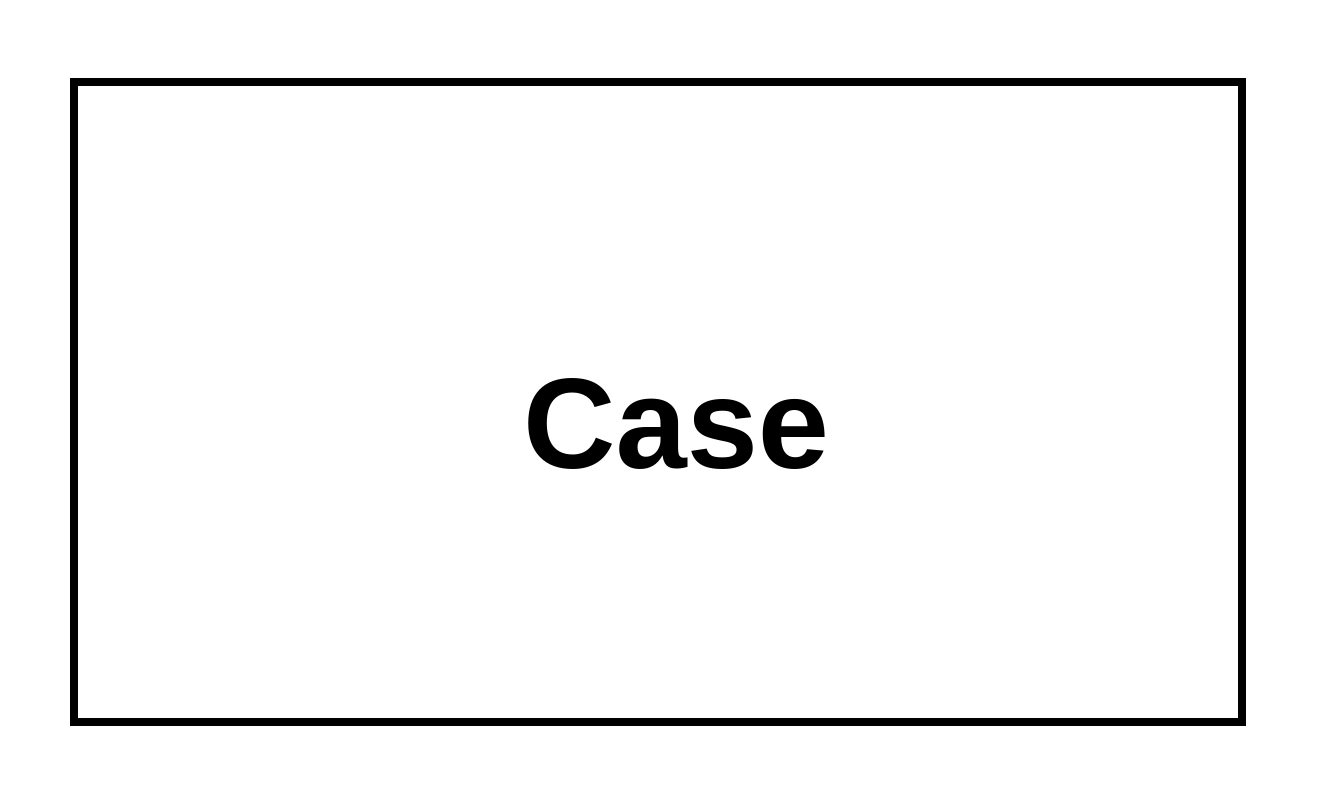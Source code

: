 <mxfile version="11.0.7" type="github"><diagram id="du7GloXdbQlF31ltcwl3" name="Case-is-a-Case-Class"><mxGraphModel dx="1173" dy="780" grid="1" gridSize="10" guides="1" tooltips="1" connect="1" arrows="1" fold="1" page="1" pageScale="1" pageWidth="827" pageHeight="583" math="0" shadow="0"><root><mxCell id="0"/><mxCell id="1" parent="0"/><mxCell id="OcjxsuXmW6IyGSLz4VA2-5" value="" style="rounded=0;whiteSpace=wrap;html=1;fontSize=18;dashed=1;dashPattern=1 4;opacity=0;" parent="1" vertex="1"><mxGeometry x="100" y="60" width="660" height="400" as="geometry"/></mxCell><mxCell id="Dr3mMb2wirb8cQbIcpim-24" value="" style="endArrow=none;html=1;endSize=12;startArrow=diamondThin;startSize=14;startFill=1;edgeStyle=orthogonalEdgeStyle;align=left;verticalAlign=bottom;entryX=0.5;entryY=1;entryDx=0;entryDy=0;endFill=0;exitX=0.5;exitY=0;exitDx=0;exitDy=0;" parent="1" source="OcjxsuXmW6IyGSLz4VA2-1" target="Dr3mMb2wirb8cQbIcpim-30" edge="1"><mxGeometry x="-1" y="3" relative="1" as="geometry"><mxPoint x="460" y="220" as="sourcePoint"/><mxPoint x="430" y="190" as="targetPoint"/></mxGeometry></mxCell><mxCell id="Dr3mMb2wirb8cQbIcpim-25" value="" style="endArrow=none;html=1;endSize=12;startArrow=diamondThin;startSize=14;startFill=1;edgeStyle=orthogonalEdgeStyle;align=left;verticalAlign=bottom;exitX=0.25;exitY=0;exitDx=0;exitDy=0;entryX=0.5;entryY=1;entryDx=0;entryDy=0;endFill=0;" parent="1" source="OcjxsuXmW6IyGSLz4VA2-1" target="Dr3mMb2wirb8cQbIcpim-29" edge="1"><mxGeometry x="-1" y="3" relative="1" as="geometry"><mxPoint x="390" y="229" as="sourcePoint"/><mxPoint x="230" y="164" as="targetPoint"/></mxGeometry></mxCell><mxCell id="Dr3mMb2wirb8cQbIcpim-26" value="" style="endArrow=none;html=1;endSize=12;startArrow=diamondThin;startSize=14;startFill=1;edgeStyle=orthogonalEdgeStyle;align=left;verticalAlign=bottom;exitX=0.5;exitY=1;exitDx=0;exitDy=0;entryX=0.5;entryY=0;entryDx=0;entryDy=0;endFill=0;" parent="1" source="OcjxsuXmW6IyGSLz4VA2-1" target="OcjxsuXmW6IyGSLz4VA2-2" edge="1"><mxGeometry x="-1" y="3" relative="1" as="geometry"><mxPoint x="430" y="289" as="sourcePoint"/><mxPoint x="430" y="330" as="targetPoint"/></mxGeometry></mxCell><mxCell id="Dr3mMb2wirb8cQbIcpim-27" value="" style="endArrow=none;html=1;endSize=12;startArrow=diamondThin;startSize=14;startFill=0;edgeStyle=orthogonalEdgeStyle;align=left;verticalAlign=bottom;exitX=0.25;exitY=1;exitDx=0;exitDy=0;entryX=0.5;entryY=0;entryDx=0;entryDy=0;endFill=0;" parent="1" source="OcjxsuXmW6IyGSLz4VA2-1" target="Dr3mMb2wirb8cQbIcpim-31" edge="1"><mxGeometry x="-1" y="3" relative="1" as="geometry"><mxPoint x="390" y="289" as="sourcePoint"/><mxPoint x="230" y="330" as="targetPoint"/></mxGeometry></mxCell><mxCell id="Dr3mMb2wirb8cQbIcpim-28" value="" style="endArrow=none;html=1;endSize=12;startArrow=diamondThin;startSize=14;startFill=1;edgeStyle=orthogonalEdgeStyle;align=left;verticalAlign=bottom;exitX=0.75;exitY=1;exitDx=0;exitDy=0;entryX=0.5;entryY=0;entryDx=0;entryDy=0;endFill=0;" parent="1" source="OcjxsuXmW6IyGSLz4VA2-1" target="OcjxsuXmW6IyGSLz4VA2-3" edge="1"><mxGeometry x="-1" y="3" relative="1" as="geometry"><mxPoint x="470" y="289" as="sourcePoint"/><mxPoint x="630" y="330" as="targetPoint"/></mxGeometry></mxCell><mxCell id="Dr3mMb2wirb8cQbIcpim-29" value="Suspect" style="html=1;fontSize=18;" parent="1" vertex="1"><mxGeometry x="140" y="100" width="160" height="60" as="geometry"/></mxCell><mxCell id="Dr3mMb2wirb8cQbIcpim-30" value="Defendant" style="html=1;fontSize=18;" parent="1" vertex="1"><mxGeometry x="350" y="100" width="160" height="60" as="geometry"/></mxCell><mxCell id="Dr3mMb2wirb8cQbIcpim-31" value="Witness" style="html=1;fontSize=18;" parent="1" vertex="1"><mxGeometry x="140" y="360" width="160" height="60" as="geometry"/></mxCell><mxCell id="OcjxsuXmW6IyGSLz4VA2-1" value="Case" style="html=1;fontSize=18;" parent="1" vertex="1"><mxGeometry x="350" y="230" width="160" height="60" as="geometry"/></mxCell><mxCell id="OcjxsuXmW6IyGSLz4VA2-2" value="Victim" style="html=1;fontSize=18;" parent="1" vertex="1"><mxGeometry x="350" y="360" width="160" height="60" as="geometry"/></mxCell><mxCell id="OcjxsuXmW6IyGSLz4VA2-3" value="Police" style="html=1;fontSize=18;" parent="1" vertex="1"><mxGeometry x="560" y="360" width="160" height="60" as="geometry"/></mxCell><mxCell id="OcjxsuXmW6IyGSLz4VA2-4" value="CaseMaterials" style="html=1;fontSize=18;" parent="1" vertex="1"><mxGeometry x="560" y="170" width="160" height="60" as="geometry"/></mxCell><mxCell id="xTU8_PZNkf9S-4KZC5ar-1" value="" style="html=1;fontSize=18;strokeWidth=4;" parent="1" vertex="1"><mxGeometry x="136" y="100" width="584" height="320" as="geometry"/></mxCell><mxCell id="RX0HWZZolE3UIPpYzWI--1" value="&lt;b&gt;&lt;font style=&quot;font-size: 64px&quot;&gt;Case&lt;/font&gt;&lt;/b&gt;" style="text;html=1;strokeColor=none;fillColor=none;align=center;verticalAlign=middle;whiteSpace=wrap;rounded=0;" parent="1" vertex="1"><mxGeometry x="352" y="226" width="170" height="90" as="geometry"/></mxCell></root></mxGraphModel></diagram><diagram name="Case-is-a-Case-Msvc" id="4OgN9AlnurBjGHMQfUUN"><mxGraphModel dx="1173" dy="780" grid="1" gridSize="10" guides="1" tooltips="1" connect="1" arrows="1" fold="1" page="1" pageScale="1" pageWidth="827" pageHeight="583" math="0" shadow="0"><root><mxCell id="mO53AYUS2_ehRB6nkHob-0"/><mxCell id="mO53AYUS2_ehRB6nkHob-1" parent="mO53AYUS2_ehRB6nkHob-0"/><mxCell id="mO53AYUS2_ehRB6nkHob-2" value="" style="rounded=0;whiteSpace=wrap;html=1;fontSize=18;dashed=1;dashPattern=1 4;opacity=0;" parent="mO53AYUS2_ehRB6nkHob-1" vertex="1"><mxGeometry x="100" y="60" width="660" height="400" as="geometry"/></mxCell><mxCell id="mO53AYUS2_ehRB6nkHob-3" value="" style="endArrow=none;html=1;endSize=12;startArrow=diamondThin;startSize=14;startFill=1;edgeStyle=orthogonalEdgeStyle;align=left;verticalAlign=bottom;entryX=0.5;entryY=1;entryDx=0;entryDy=0;endFill=0;exitX=0.5;exitY=0;exitDx=0;exitDy=0;" parent="mO53AYUS2_ehRB6nkHob-1" source="mO53AYUS2_ehRB6nkHob-11" target="mO53AYUS2_ehRB6nkHob-9" edge="1"><mxGeometry x="-1" y="3" relative="1" as="geometry"><mxPoint x="460" y="220" as="sourcePoint"/><mxPoint x="430" y="190" as="targetPoint"/></mxGeometry></mxCell><mxCell id="mO53AYUS2_ehRB6nkHob-4" value="" style="endArrow=none;html=1;endSize=12;startArrow=diamondThin;startSize=14;startFill=1;edgeStyle=orthogonalEdgeStyle;align=left;verticalAlign=bottom;exitX=0.25;exitY=0;exitDx=0;exitDy=0;entryX=0.5;entryY=1;entryDx=0;entryDy=0;endFill=0;" parent="mO53AYUS2_ehRB6nkHob-1" source="mO53AYUS2_ehRB6nkHob-11" target="mO53AYUS2_ehRB6nkHob-8" edge="1"><mxGeometry x="-1" y="3" relative="1" as="geometry"><mxPoint x="390" y="229" as="sourcePoint"/><mxPoint x="230" y="164" as="targetPoint"/></mxGeometry></mxCell><mxCell id="mO53AYUS2_ehRB6nkHob-5" value="" style="endArrow=none;html=1;endSize=12;startArrow=diamondThin;startSize=14;startFill=1;edgeStyle=orthogonalEdgeStyle;align=left;verticalAlign=bottom;exitX=0.5;exitY=1;exitDx=0;exitDy=0;entryX=0.5;entryY=0;entryDx=0;entryDy=0;endFill=0;" parent="mO53AYUS2_ehRB6nkHob-1" source="mO53AYUS2_ehRB6nkHob-11" target="mO53AYUS2_ehRB6nkHob-12" edge="1"><mxGeometry x="-1" y="3" relative="1" as="geometry"><mxPoint x="430" y="289" as="sourcePoint"/><mxPoint x="430" y="330" as="targetPoint"/></mxGeometry></mxCell><mxCell id="mO53AYUS2_ehRB6nkHob-6" value="" style="endArrow=none;html=1;endSize=12;startArrow=diamondThin;startSize=14;startFill=0;edgeStyle=orthogonalEdgeStyle;align=left;verticalAlign=bottom;exitX=0.25;exitY=1;exitDx=0;exitDy=0;entryX=0.5;entryY=0;entryDx=0;entryDy=0;endFill=0;" parent="mO53AYUS2_ehRB6nkHob-1" source="mO53AYUS2_ehRB6nkHob-11" target="mO53AYUS2_ehRB6nkHob-10" edge="1"><mxGeometry x="-1" y="3" relative="1" as="geometry"><mxPoint x="390" y="289" as="sourcePoint"/><mxPoint x="230" y="330" as="targetPoint"/></mxGeometry></mxCell><mxCell id="mO53AYUS2_ehRB6nkHob-7" value="" style="endArrow=none;html=1;endSize=12;startArrow=diamondThin;startSize=14;startFill=1;edgeStyle=orthogonalEdgeStyle;align=left;verticalAlign=bottom;exitX=0.75;exitY=1;exitDx=0;exitDy=0;entryX=0.5;entryY=0;entryDx=0;entryDy=0;endFill=0;" parent="mO53AYUS2_ehRB6nkHob-1" source="mO53AYUS2_ehRB6nkHob-11" target="mO53AYUS2_ehRB6nkHob-13" edge="1"><mxGeometry x="-1" y="3" relative="1" as="geometry"><mxPoint x="470" y="289" as="sourcePoint"/><mxPoint x="630" y="330" as="targetPoint"/></mxGeometry></mxCell><mxCell id="mO53AYUS2_ehRB6nkHob-8" value="Suspect" style="html=1;fontSize=18;" parent="mO53AYUS2_ehRB6nkHob-1" vertex="1"><mxGeometry x="140" y="100" width="160" height="60" as="geometry"/></mxCell><mxCell id="mO53AYUS2_ehRB6nkHob-9" value="Defendant" style="html=1;fontSize=18;" parent="mO53AYUS2_ehRB6nkHob-1" vertex="1"><mxGeometry x="350" y="100" width="160" height="60" as="geometry"/></mxCell><mxCell id="mO53AYUS2_ehRB6nkHob-10" value="Witness" style="html=1;fontSize=18;" parent="mO53AYUS2_ehRB6nkHob-1" vertex="1"><mxGeometry x="140" y="360" width="160" height="60" as="geometry"/></mxCell><mxCell id="mO53AYUS2_ehRB6nkHob-11" value="Case" style="html=1;fontSize=18;" parent="mO53AYUS2_ehRB6nkHob-1" vertex="1"><mxGeometry x="350" y="230" width="160" height="60" as="geometry"/></mxCell><mxCell id="mO53AYUS2_ehRB6nkHob-12" value="Victim" style="html=1;fontSize=18;" parent="mO53AYUS2_ehRB6nkHob-1" vertex="1"><mxGeometry x="350" y="360" width="160" height="60" as="geometry"/></mxCell><mxCell id="mO53AYUS2_ehRB6nkHob-13" value="Police" style="html=1;fontSize=18;" parent="mO53AYUS2_ehRB6nkHob-1" vertex="1"><mxGeometry x="560" y="360" width="160" height="60" as="geometry"/></mxCell><mxCell id="mO53AYUS2_ehRB6nkHob-14" value="CaseMaterials" style="html=1;fontSize=18;" parent="mO53AYUS2_ehRB6nkHob-1" vertex="1"><mxGeometry x="560" y="170" width="160" height="60" as="geometry"/></mxCell><mxCell id="mO53AYUS2_ehRB6nkHob-15" value="" style="shape=component;align=center;spacingLeft=36;fontSize=64;strokeWidth=4;" parent="mO53AYUS2_ehRB6nkHob-1" vertex="1"><mxGeometry x="120" y="100" width="600" height="320" as="geometry"/></mxCell><mxCell id="cHBrkWZa5PjPxlFhuCFr-1" value="&lt;b&gt;&lt;font style=&quot;font-size: 64px&quot;&gt;Case&lt;/font&gt;&lt;/b&gt;" style="text;html=1;strokeColor=none;fillColor=none;align=center;verticalAlign=middle;whiteSpace=wrap;rounded=0;" parent="mO53AYUS2_ehRB6nkHob-1" vertex="1"><mxGeometry x="352" y="226" width="170" height="90" as="geometry"/></mxCell></root></mxGraphModel></diagram><diagram name="Ideal-Cases-Domain-Model" id="YJARLjpv6vsBO27kGYL5"><mxGraphModel dx="1173" dy="780" grid="1" gridSize="10" guides="1" tooltips="1" connect="1" arrows="1" fold="1" page="1" pageScale="1" pageWidth="827" pageHeight="583" math="0" shadow="0"><root><mxCell id="I1_JiunrSeJtFXQJCfiV-0"/><mxCell id="I1_JiunrSeJtFXQJCfiV-1" parent="I1_JiunrSeJtFXQJCfiV-0"/><mxCell id="I1_JiunrSeJtFXQJCfiV-2" value="" style="rounded=0;whiteSpace=wrap;html=1;fontSize=18;dashed=1;dashPattern=1 4;opacity=0;" parent="I1_JiunrSeJtFXQJCfiV-1" vertex="1"><mxGeometry x="100" y="60" width="660" height="400" as="geometry"/></mxCell><mxCell id="I1_JiunrSeJtFXQJCfiV-3" value="" style="endArrow=none;html=1;endSize=12;startArrow=diamondThin;startSize=14;startFill=1;edgeStyle=orthogonalEdgeStyle;align=left;verticalAlign=bottom;entryX=0.5;entryY=1;entryDx=0;entryDy=0;endFill=0;exitX=0.5;exitY=0;exitDx=0;exitDy=0;strokeWidth=2;" parent="I1_JiunrSeJtFXQJCfiV-1" source="I1_JiunrSeJtFXQJCfiV-11" target="I1_JiunrSeJtFXQJCfiV-9" edge="1"><mxGeometry x="-1" y="3" relative="1" as="geometry"><mxPoint x="460" y="220" as="sourcePoint"/><mxPoint x="430" y="190" as="targetPoint"/></mxGeometry></mxCell><mxCell id="I1_JiunrSeJtFXQJCfiV-4" value="" style="endArrow=none;html=1;endSize=12;startArrow=diamondThin;startSize=14;startFill=1;edgeStyle=orthogonalEdgeStyle;align=left;verticalAlign=bottom;exitX=0.25;exitY=0;exitDx=0;exitDy=0;entryX=0.5;entryY=1;entryDx=0;entryDy=0;endFill=0;strokeWidth=2;" parent="I1_JiunrSeJtFXQJCfiV-1" source="I1_JiunrSeJtFXQJCfiV-11" target="I1_JiunrSeJtFXQJCfiV-8" edge="1"><mxGeometry x="-1" y="3" relative="1" as="geometry"><mxPoint x="390" y="229" as="sourcePoint"/><mxPoint x="230" y="164" as="targetPoint"/></mxGeometry></mxCell><mxCell id="I1_JiunrSeJtFXQJCfiV-5" value="" style="endArrow=none;html=1;endSize=12;startArrow=diamondThin;startSize=14;startFill=1;edgeStyle=orthogonalEdgeStyle;align=left;verticalAlign=bottom;exitX=0.5;exitY=1;exitDx=0;exitDy=0;entryX=0.5;entryY=0;entryDx=0;entryDy=0;endFill=0;strokeWidth=2;" parent="I1_JiunrSeJtFXQJCfiV-1" source="I1_JiunrSeJtFXQJCfiV-11" target="I1_JiunrSeJtFXQJCfiV-12" edge="1"><mxGeometry x="-1" y="3" relative="1" as="geometry"><mxPoint x="430" y="289" as="sourcePoint"/><mxPoint x="430" y="330" as="targetPoint"/></mxGeometry></mxCell><mxCell id="I1_JiunrSeJtFXQJCfiV-6" value="" style="endArrow=none;html=1;endSize=12;startArrow=diamondThin;startSize=14;startFill=0;edgeStyle=orthogonalEdgeStyle;align=left;verticalAlign=bottom;exitX=0.25;exitY=1;exitDx=0;exitDy=0;entryX=0.5;entryY=0;entryDx=0;entryDy=0;endFill=0;strokeWidth=2;" parent="I1_JiunrSeJtFXQJCfiV-1" source="I1_JiunrSeJtFXQJCfiV-11" target="I1_JiunrSeJtFXQJCfiV-10" edge="1"><mxGeometry x="-1" y="3" relative="1" as="geometry"><mxPoint x="390" y="289" as="sourcePoint"/><mxPoint x="230" y="330" as="targetPoint"/></mxGeometry></mxCell><mxCell id="I1_JiunrSeJtFXQJCfiV-7" value="" style="endArrow=none;html=1;endSize=12;startArrow=diamondThin;startSize=14;startFill=1;edgeStyle=orthogonalEdgeStyle;align=left;verticalAlign=bottom;exitX=0.75;exitY=1;exitDx=0;exitDy=0;entryX=0.5;entryY=0;entryDx=0;entryDy=0;endFill=0;strokeWidth=2;" parent="I1_JiunrSeJtFXQJCfiV-1" source="I1_JiunrSeJtFXQJCfiV-11" target="I1_JiunrSeJtFXQJCfiV-13" edge="1"><mxGeometry x="-1" y="3" relative="1" as="geometry"><mxPoint x="470" y="289" as="sourcePoint"/><mxPoint x="630" y="330" as="targetPoint"/></mxGeometry></mxCell><mxCell id="I1_JiunrSeJtFXQJCfiV-8" value="&lt;b&gt;Suspect&lt;/b&gt;" style="html=1;fontSize=18;strokeWidth=2;" parent="I1_JiunrSeJtFXQJCfiV-1" vertex="1"><mxGeometry x="140" y="100" width="160" height="60" as="geometry"/></mxCell><mxCell id="I1_JiunrSeJtFXQJCfiV-9" value="&lt;b&gt;Defendant&lt;/b&gt;" style="html=1;fontSize=18;strokeWidth=2;" parent="I1_JiunrSeJtFXQJCfiV-1" vertex="1"><mxGeometry x="350" y="100" width="160" height="60" as="geometry"/></mxCell><mxCell id="I1_JiunrSeJtFXQJCfiV-10" value="&lt;b&gt;Witness&lt;/b&gt;" style="html=1;fontSize=18;strokeWidth=2;" parent="I1_JiunrSeJtFXQJCfiV-1" vertex="1"><mxGeometry x="140" y="360" width="160" height="60" as="geometry"/></mxCell><mxCell id="I1_JiunrSeJtFXQJCfiV-11" value="&lt;b&gt;Case&lt;/b&gt;" style="html=1;fontSize=18;strokeWidth=2;" parent="I1_JiunrSeJtFXQJCfiV-1" vertex="1"><mxGeometry x="350" y="230" width="160" height="60" as="geometry"/></mxCell><mxCell id="I1_JiunrSeJtFXQJCfiV-12" value="&lt;b&gt;Victim&lt;/b&gt;" style="html=1;fontSize=18;strokeWidth=2;" parent="I1_JiunrSeJtFXQJCfiV-1" vertex="1"><mxGeometry x="350" y="360" width="160" height="60" as="geometry"/></mxCell><mxCell id="I1_JiunrSeJtFXQJCfiV-13" value="&lt;b&gt;Police&lt;/b&gt;" style="html=1;fontSize=18;strokeWidth=2;" parent="I1_JiunrSeJtFXQJCfiV-1" vertex="1"><mxGeometry x="560" y="360" width="160" height="60" as="geometry"/></mxCell><mxCell id="I1_JiunrSeJtFXQJCfiV-14" value="&lt;b&gt;CaseMaterials&lt;/b&gt;" style="html=1;fontSize=18;strokeWidth=2;" parent="I1_JiunrSeJtFXQJCfiV-1" vertex="1"><mxGeometry x="560" y="100" width="160" height="60" as="geometry"/></mxCell></root></mxGraphModel></diagram><diagram name="Case-Person-Classes" id="6UYhYDsC-E5LdEEyK-3F"><mxGraphModel dx="1173" dy="780" grid="1" gridSize="10" guides="1" tooltips="1" connect="1" arrows="1" fold="1" page="1" pageScale="1" pageWidth="827" pageHeight="583" math="0" shadow="0"><root><mxCell id="xsQViCHK0xQNuKc1b7es-0"/><mxCell id="xsQViCHK0xQNuKc1b7es-1" parent="xsQViCHK0xQNuKc1b7es-0"/><mxCell id="xsQViCHK0xQNuKc1b7es-2" value="" style="rounded=0;whiteSpace=wrap;html=1;fontSize=18;dashed=1;dashPattern=1 4;opacity=0;" parent="xsQViCHK0xQNuKc1b7es-1" vertex="1"><mxGeometry x="100" y="60" width="660" height="400" as="geometry"/></mxCell><mxCell id="xsQViCHK0xQNuKc1b7es-3" value="" style="endArrow=none;html=1;endSize=12;startArrow=diamondThin;startSize=14;startFill=1;edgeStyle=orthogonalEdgeStyle;align=left;verticalAlign=bottom;entryX=0.5;entryY=1;entryDx=0;entryDy=0;endFill=0;exitX=0.5;exitY=0;exitDx=0;exitDy=0;strokeWidth=2;" parent="xsQViCHK0xQNuKc1b7es-1" source="xsQViCHK0xQNuKc1b7es-11" target="xsQViCHK0xQNuKc1b7es-9" edge="1"><mxGeometry x="-1" y="3" relative="1" as="geometry"><mxPoint x="460" y="220" as="sourcePoint"/><mxPoint x="430" y="190" as="targetPoint"/></mxGeometry></mxCell><mxCell id="xsQViCHK0xQNuKc1b7es-9" value="&lt;b&gt;Person&lt;/b&gt;" style="html=1;fontSize=18;strokeWidth=2;" parent="xsQViCHK0xQNuKc1b7es-1" vertex="1"><mxGeometry x="350" y="100" width="160" height="60" as="geometry"/></mxCell><mxCell id="xsQViCHK0xQNuKc1b7es-11" value="&lt;b&gt;Case&lt;/b&gt;" style="html=1;fontSize=18;strokeWidth=2;" parent="xsQViCHK0xQNuKc1b7es-1" vertex="1"><mxGeometry x="350" y="230" width="160" height="60" as="geometry"/></mxCell><mxCell id="xsQViCHK0xQNuKc1b7es-15" value="" style="endArrow=none;html=1;endSize=12;startArrow=diamondThin;startSize=14;startFill=1;edgeStyle=orthogonalEdgeStyle;align=left;verticalAlign=bottom;entryX=0.25;entryY=1;entryDx=0;entryDy=0;endFill=0;exitX=0.25;exitY=0;exitDx=0;exitDy=0;strokeWidth=2;" parent="xsQViCHK0xQNuKc1b7es-1" source="xsQViCHK0xQNuKc1b7es-11" target="xsQViCHK0xQNuKc1b7es-9" edge="1"><mxGeometry x="-1" y="3" relative="1" as="geometry"><mxPoint x="438" y="240" as="sourcePoint"/><mxPoint x="438" y="170" as="targetPoint"/></mxGeometry></mxCell><mxCell id="xsQViCHK0xQNuKc1b7es-16" value="" style="endArrow=none;html=1;endSize=12;startArrow=diamondThin;startSize=14;startFill=1;edgeStyle=orthogonalEdgeStyle;align=left;verticalAlign=bottom;entryX=0.75;entryY=1;entryDx=0;entryDy=0;endFill=0;exitX=0.75;exitY=0;exitDx=0;exitDy=0;strokeWidth=2;" parent="xsQViCHK0xQNuKc1b7es-1" source="xsQViCHK0xQNuKc1b7es-11" target="xsQViCHK0xQNuKc1b7es-9" edge="1"><mxGeometry x="-1" y="3" relative="1" as="geometry"><mxPoint x="400" y="240" as="sourcePoint"/><mxPoint x="400" y="170" as="targetPoint"/></mxGeometry></mxCell><mxCell id="WiUM_tLi0fLCsVgaJHES-0" value="" style="endArrow=none;html=1;endSize=12;startArrow=diamondThin;startSize=14;startFill=0;edgeStyle=orthogonalEdgeStyle;align=left;verticalAlign=bottom;entryX=0;entryY=0.5;entryDx=0;entryDy=0;endFill=0;exitX=0;exitY=0.5;exitDx=0;exitDy=0;strokeWidth=2;" parent="xsQViCHK0xQNuKc1b7es-1" source="xsQViCHK0xQNuKc1b7es-11" target="xsQViCHK0xQNuKc1b7es-9" edge="1"><mxGeometry x="-1" y="3" relative="1" as="geometry"><mxPoint x="480" y="240" as="sourcePoint"/><mxPoint x="480" y="170" as="targetPoint"/><Array as="points"><mxPoint x="320" y="260"/><mxPoint x="320" y="130"/></Array></mxGeometry></mxCell><mxCell id="WiUM_tLi0fLCsVgaJHES-3" value="" style="endArrow=none;html=1;endSize=12;startArrow=diamondThin;startSize=14;startFill=1;edgeStyle=orthogonalEdgeStyle;align=left;verticalAlign=bottom;entryX=1;entryY=0.5;entryDx=0;entryDy=0;endFill=0;exitX=1;exitY=0.5;exitDx=0;exitDy=0;strokeWidth=2;" parent="xsQViCHK0xQNuKc1b7es-1" source="xsQViCHK0xQNuKc1b7es-11" target="xsQViCHK0xQNuKc1b7es-9" edge="1"><mxGeometry x="-1" y="3" relative="1" as="geometry"><mxPoint x="480" y="240" as="sourcePoint"/><mxPoint x="480" y="170" as="targetPoint"/><Array as="points"><mxPoint x="540" y="260"/><mxPoint x="540" y="130"/></Array></mxGeometry></mxCell><mxCell id="uZp93Hij4fTgcAV8_sRf-0" value="&lt;font style=&quot;font-size: 14px&quot;&gt;Witness&lt;/font&gt;" style="text;html=1;strokeColor=none;fillColor=none;align=center;verticalAlign=middle;whiteSpace=wrap;rounded=0;fontSize=18;labelBackgroundColor=#ffffff;" parent="xsQViCHK0xQNuKc1b7es-1" vertex="1"><mxGeometry x="280" y="180" width="70" height="20" as="geometry"/></mxCell><mxCell id="uZp93Hij4fTgcAV8_sRf-4" value="&lt;font style=&quot;font-size: 14px&quot;&gt;Suspect&lt;/font&gt;" style="text;html=1;strokeColor=none;fillColor=none;align=center;verticalAlign=middle;whiteSpace=wrap;rounded=0;fontSize=18;labelBackgroundColor=#ffffff;" parent="xsQViCHK0xQNuKc1b7es-1" vertex="1"><mxGeometry x="355" y="170" width="70" height="20" as="geometry"/></mxCell><mxCell id="uZp93Hij4fTgcAV8_sRf-5" value="&lt;font style=&quot;font-size: 14px&quot;&gt;Defendant&lt;/font&gt;" style="text;html=1;strokeColor=none;fillColor=none;align=center;verticalAlign=middle;whiteSpace=wrap;rounded=0;fontSize=18;labelBackgroundColor=#ffffff;" parent="xsQViCHK0xQNuKc1b7es-1" vertex="1"><mxGeometry x="395" y="189" width="70" height="20" as="geometry"/></mxCell><mxCell id="uZp93Hij4fTgcAV8_sRf-6" value="&lt;font style=&quot;font-size: 14px&quot;&gt;Victim&lt;/font&gt;" style="text;html=1;strokeColor=none;fillColor=none;align=center;verticalAlign=middle;whiteSpace=wrap;rounded=0;fontSize=18;labelBackgroundColor=#ffffff;" parent="xsQViCHK0xQNuKc1b7es-1" vertex="1"><mxGeometry x="505" y="180" width="70" height="20" as="geometry"/></mxCell><mxCell id="uZp93Hij4fTgcAV8_sRf-7" value="&lt;font style=&quot;font-size: 14px&quot;&gt;Police&lt;/font&gt;" style="text;html=1;strokeColor=none;fillColor=none;align=center;verticalAlign=middle;whiteSpace=wrap;rounded=0;fontSize=18;labelBackgroundColor=#ffffff;" parent="xsQViCHK0xQNuKc1b7es-1" vertex="1"><mxGeometry x="435" y="171" width="70" height="20" as="geometry"/></mxCell></root></mxGraphModel></diagram><diagram name="Case-Person-Msvc" id="t5YxeVAFou-nO3fDitls"><mxGraphModel dx="1173" dy="780" grid="1" gridSize="10" guides="1" tooltips="1" connect="1" arrows="1" fold="1" page="1" pageScale="1" pageWidth="827" pageHeight="583" math="0" shadow="0"><root><mxCell id="vD8E5RLkb5QcC9TjRH0l-0"/><mxCell id="vD8E5RLkb5QcC9TjRH0l-1" parent="vD8E5RLkb5QcC9TjRH0l-0"/><mxCell id="vD8E5RLkb5QcC9TjRH0l-2" value="" style="rounded=0;whiteSpace=wrap;html=1;fontSize=18;dashed=1;dashPattern=1 4;opacity=0;" parent="vD8E5RLkb5QcC9TjRH0l-1" vertex="1"><mxGeometry x="100" y="60" width="660" height="400" as="geometry"/></mxCell><mxCell id="vD8E5RLkb5QcC9TjRH0l-3" value="" style="endArrow=none;html=1;endSize=12;startArrow=none;startSize=14;startFill=0;edgeStyle=orthogonalEdgeStyle;align=left;verticalAlign=bottom;entryX=0.5;entryY=1;entryDx=0;entryDy=0;endFill=0;exitX=0.5;exitY=0;exitDx=0;exitDy=0;strokeWidth=2;" parent="vD8E5RLkb5QcC9TjRH0l-1" source="vD8E5RLkb5QcC9TjRH0l-5" target="vD8E5RLkb5QcC9TjRH0l-4" edge="1"><mxGeometry x="-1" y="3" relative="1" as="geometry"><mxPoint x="460" y="220" as="sourcePoint"/><mxPoint x="430" y="190" as="targetPoint"/></mxGeometry></mxCell><mxCell id="vD8E5RLkb5QcC9TjRH0l-4" value="Person" style="html=1;fontSize=18;strokeWidth=2;" parent="vD8E5RLkb5QcC9TjRH0l-1" vertex="1"><mxGeometry x="350" y="100" width="160" height="60" as="geometry"/></mxCell><mxCell id="vD8E5RLkb5QcC9TjRH0l-5" value="Case" style="html=1;fontSize=18;strokeWidth=2;" parent="vD8E5RLkb5QcC9TjRH0l-1" vertex="1"><mxGeometry x="350" y="230" width="160" height="60" as="geometry"/></mxCell><mxCell id="vD8E5RLkb5QcC9TjRH0l-6" value="" style="endArrow=none;html=1;endSize=12;startArrow=none;startSize=14;startFill=0;edgeStyle=orthogonalEdgeStyle;align=left;verticalAlign=bottom;entryX=0.25;entryY=1;entryDx=0;entryDy=0;endFill=0;exitX=0.25;exitY=0;exitDx=0;exitDy=0;strokeWidth=2;" parent="vD8E5RLkb5QcC9TjRH0l-1" source="vD8E5RLkb5QcC9TjRH0l-5" target="vD8E5RLkb5QcC9TjRH0l-4" edge="1"><mxGeometry x="-1" y="3" relative="1" as="geometry"><mxPoint x="438" y="240" as="sourcePoint"/><mxPoint x="438" y="170" as="targetPoint"/></mxGeometry></mxCell><mxCell id="vD8E5RLkb5QcC9TjRH0l-7" value="" style="endArrow=none;html=1;endSize=12;startArrow=none;startSize=14;startFill=0;edgeStyle=orthogonalEdgeStyle;align=left;verticalAlign=bottom;entryX=0.75;entryY=1;entryDx=0;entryDy=0;endFill=0;exitX=0.75;exitY=0;exitDx=0;exitDy=0;strokeWidth=2;" parent="vD8E5RLkb5QcC9TjRH0l-1" source="vD8E5RLkb5QcC9TjRH0l-5" target="vD8E5RLkb5QcC9TjRH0l-4" edge="1"><mxGeometry x="-1" y="3" relative="1" as="geometry"><mxPoint x="400" y="240" as="sourcePoint"/><mxPoint x="400" y="170" as="targetPoint"/></mxGeometry></mxCell><mxCell id="vD8E5RLkb5QcC9TjRH0l-8" value="" style="endArrow=none;html=1;endSize=12;startArrow=none;startSize=14;startFill=0;edgeStyle=orthogonalEdgeStyle;align=left;verticalAlign=bottom;entryX=0;entryY=0.5;entryDx=0;entryDy=0;endFill=0;exitX=0;exitY=0.5;exitDx=0;exitDy=0;strokeWidth=2;" parent="vD8E5RLkb5QcC9TjRH0l-1" source="vD8E5RLkb5QcC9TjRH0l-5" target="vD8E5RLkb5QcC9TjRH0l-4" edge="1"><mxGeometry x="-1" y="3" relative="1" as="geometry"><mxPoint x="480" y="240" as="sourcePoint"/><mxPoint x="480" y="170" as="targetPoint"/><Array as="points"><mxPoint x="320" y="260"/><mxPoint x="320" y="130"/></Array></mxGeometry></mxCell><mxCell id="vD8E5RLkb5QcC9TjRH0l-9" value="" style="endArrow=none;html=1;endSize=12;startArrow=none;startSize=14;startFill=0;edgeStyle=orthogonalEdgeStyle;align=left;verticalAlign=bottom;entryX=1;entryY=0.5;entryDx=0;entryDy=0;endFill=0;exitX=1;exitY=0.5;exitDx=0;exitDy=0;strokeWidth=2;" parent="vD8E5RLkb5QcC9TjRH0l-1" source="vD8E5RLkb5QcC9TjRH0l-5" target="vD8E5RLkb5QcC9TjRH0l-4" edge="1"><mxGeometry x="-1" y="3" relative="1" as="geometry"><mxPoint x="480" y="240" as="sourcePoint"/><mxPoint x="480" y="170" as="targetPoint"/><Array as="points"><mxPoint x="540" y="260"/><mxPoint x="540" y="130"/></Array></mxGeometry></mxCell><mxCell id="vD8E5RLkb5QcC9TjRH0l-10" value="&lt;font style=&quot;font-size: 14px&quot;&gt;Witness&lt;/font&gt;" style="text;html=1;strokeColor=none;fillColor=none;align=center;verticalAlign=middle;whiteSpace=wrap;rounded=0;fontSize=18;labelBackgroundColor=#ffffff;" parent="vD8E5RLkb5QcC9TjRH0l-1" vertex="1"><mxGeometry x="280" y="180" width="70" height="20" as="geometry"/></mxCell><mxCell id="vD8E5RLkb5QcC9TjRH0l-11" value="&lt;font style=&quot;font-size: 14px&quot;&gt;Suspect&lt;/font&gt;" style="text;html=1;strokeColor=none;fillColor=none;align=center;verticalAlign=middle;whiteSpace=wrap;rounded=0;fontSize=18;labelBackgroundColor=#ffffff;" parent="vD8E5RLkb5QcC9TjRH0l-1" vertex="1"><mxGeometry x="355" y="170" width="70" height="20" as="geometry"/></mxCell><mxCell id="vD8E5RLkb5QcC9TjRH0l-12" value="&lt;font style=&quot;font-size: 14px&quot;&gt;Defendant&lt;/font&gt;" style="text;html=1;strokeColor=none;fillColor=none;align=center;verticalAlign=middle;whiteSpace=wrap;rounded=0;fontSize=18;labelBackgroundColor=#ffffff;" parent="vD8E5RLkb5QcC9TjRH0l-1" vertex="1"><mxGeometry x="395" y="189" width="70" height="20" as="geometry"/></mxCell><mxCell id="vD8E5RLkb5QcC9TjRH0l-13" value="&lt;font style=&quot;font-size: 14px&quot;&gt;Victim&lt;/font&gt;" style="text;html=1;strokeColor=none;fillColor=none;align=center;verticalAlign=middle;whiteSpace=wrap;rounded=0;fontSize=18;labelBackgroundColor=#ffffff;" parent="vD8E5RLkb5QcC9TjRH0l-1" vertex="1"><mxGeometry x="505" y="180" width="70" height="20" as="geometry"/></mxCell><mxCell id="vD8E5RLkb5QcC9TjRH0l-14" value="&lt;font style=&quot;font-size: 14px&quot;&gt;Police&lt;/font&gt;" style="text;html=1;strokeColor=none;fillColor=none;align=center;verticalAlign=middle;whiteSpace=wrap;rounded=0;fontSize=18;labelBackgroundColor=#ffffff;" parent="vD8E5RLkb5QcC9TjRH0l-1" vertex="1"><mxGeometry x="435" y="171" width="70" height="20" as="geometry"/></mxCell><mxCell id="vD8E5RLkb5QcC9TjRH0l-15" value="Person     " style="shape=component;align=center;spacingLeft=36;labelBackgroundColor=#ffffff;strokeWidth=2;fontSize=18;fontStyle=1" parent="vD8E5RLkb5QcC9TjRH0l-1" vertex="1"><mxGeometry x="334" y="100" width="176" height="60" as="geometry"/></mxCell><mxCell id="XGnH6dWDJuUkZKCa7Ogv-0" value="Case      " style="shape=component;align=center;spacingLeft=36;labelBackgroundColor=#ffffff;strokeWidth=2;fontSize=18;fontStyle=1" parent="vD8E5RLkb5QcC9TjRH0l-1" vertex="1"><mxGeometry x="334" y="230" width="176" height="60" as="geometry"/></mxCell></root></mxGraphModel></diagram><diagram name="Case-Baton-Chaos" id="Q1TvYxWdE4oTtg8JYTTj"><mxGraphModel dx="1173" dy="780" grid="1" gridSize="10" guides="1" tooltips="1" connect="1" arrows="1" fold="1" page="1" pageScale="1" pageWidth="827" pageHeight="583" math="0" shadow="0"><root><mxCell id="3z44M3dfzbV8hawyf042-0"/><mxCell id="3z44M3dfzbV8hawyf042-1" parent="3z44M3dfzbV8hawyf042-0"/><mxCell id="3z44M3dfzbV8hawyf042-2" value="" style="rounded=0;whiteSpace=wrap;html=1;fontSize=18;dashed=1;dashPattern=1 4;opacity=0;" parent="3z44M3dfzbV8hawyf042-1" vertex="1"><mxGeometry x="100" y="60" width="660" height="400" as="geometry"/></mxCell><mxCell id="3z44M3dfzbV8hawyf042-5" value="&lt;b&gt;Case&lt;/b&gt;" style="html=1;fontSize=18;strokeWidth=2;" parent="3z44M3dfzbV8hawyf042-1" vertex="1"><mxGeometry x="350" y="230" width="160" height="60" as="geometry"/></mxCell><mxCell id="3z44M3dfzbV8hawyf042-20" value="" style="group;fillColor=#dae8fc;strokeColor=#6c8ebf;" parent="3z44M3dfzbV8hawyf042-1" vertex="1" connectable="0"><mxGeometry x="170" y="215.5" width="80" height="80" as="geometry"/></mxCell><mxCell id="3z44M3dfzbV8hawyf042-17" value="" style="shape=actor;whiteSpace=wrap;html=1;" parent="3z44M3dfzbV8hawyf042-20" vertex="1"><mxGeometry x="40" width="40" height="60" as="geometry"/></mxCell><mxCell id="3z44M3dfzbV8hawyf042-18" value="" style="shape=actor;whiteSpace=wrap;html=1;" parent="3z44M3dfzbV8hawyf042-20" vertex="1"><mxGeometry x="20" y="10" width="40" height="60" as="geometry"/></mxCell><mxCell id="3z44M3dfzbV8hawyf042-19" value="" style="shape=actor;whiteSpace=wrap;html=1;" parent="3z44M3dfzbV8hawyf042-20" vertex="1"><mxGeometry y="20" width="40" height="60" as="geometry"/></mxCell><mxCell id="3z44M3dfzbV8hawyf042-21" value="" style="group;fillColor=#d5e8d4;strokeColor=#82b366;" parent="3z44M3dfzbV8hawyf042-1" vertex="1" connectable="0"><mxGeometry x="390" y="80" width="80" height="80" as="geometry"/></mxCell><mxCell id="3z44M3dfzbV8hawyf042-22" value="" style="shape=actor;whiteSpace=wrap;html=1;" parent="3z44M3dfzbV8hawyf042-21" vertex="1"><mxGeometry x="40" width="40" height="60" as="geometry"/></mxCell><mxCell id="3z44M3dfzbV8hawyf042-23" value="" style="shape=actor;whiteSpace=wrap;html=1;" parent="3z44M3dfzbV8hawyf042-21" vertex="1"><mxGeometry x="20" y="10" width="40" height="60" as="geometry"/></mxCell><mxCell id="3z44M3dfzbV8hawyf042-24" value="" style="shape=actor;whiteSpace=wrap;html=1;" parent="3z44M3dfzbV8hawyf042-21" vertex="1"><mxGeometry y="20" width="40" height="60" as="geometry"/></mxCell><mxCell id="3z44M3dfzbV8hawyf042-25" value="" style="group;fillColor=#f8cecc;strokeColor=#b85450;" parent="3z44M3dfzbV8hawyf042-1" vertex="1" connectable="0"><mxGeometry x="610" y="221" width="80" height="80" as="geometry"/></mxCell><mxCell id="3z44M3dfzbV8hawyf042-26" value="" style="shape=actor;whiteSpace=wrap;html=1;" parent="3z44M3dfzbV8hawyf042-25" vertex="1"><mxGeometry x="40" width="40" height="60" as="geometry"/></mxCell><mxCell id="3z44M3dfzbV8hawyf042-27" value="" style="shape=actor;whiteSpace=wrap;html=1;" parent="3z44M3dfzbV8hawyf042-25" vertex="1"><mxGeometry x="20" y="10" width="40" height="60" as="geometry"/></mxCell><mxCell id="3z44M3dfzbV8hawyf042-28" value="" style="shape=actor;whiteSpace=wrap;html=1;" parent="3z44M3dfzbV8hawyf042-25" vertex="1"><mxGeometry y="20" width="40" height="60" as="geometry"/></mxCell><mxCell id="3z44M3dfzbV8hawyf042-29" value="&lt;font style=&quot;font-size: 18px&quot;&gt;Team A&lt;/font&gt;" style="text;html=1;strokeColor=none;fillColor=none;align=center;verticalAlign=middle;whiteSpace=wrap;rounded=0;" parent="3z44M3dfzbV8hawyf042-1" vertex="1"><mxGeometry x="175" y="304.5" width="70" height="20" as="geometry"/></mxCell><mxCell id="3z44M3dfzbV8hawyf042-30" value="&lt;font style=&quot;font-size: 18px&quot;&gt;Team B&lt;br&gt;&lt;/font&gt;" style="text;html=1;strokeColor=none;fillColor=none;align=center;verticalAlign=middle;whiteSpace=wrap;rounded=0;" parent="3z44M3dfzbV8hawyf042-1" vertex="1"><mxGeometry x="395" y="170" width="70" height="20" as="geometry"/></mxCell><mxCell id="3z44M3dfzbV8hawyf042-31" value="&lt;font style=&quot;font-size: 18px&quot;&gt;Team C&lt;br&gt;&lt;/font&gt;" style="text;html=1;strokeColor=none;fillColor=none;align=center;verticalAlign=middle;whiteSpace=wrap;rounded=0;" parent="3z44M3dfzbV8hawyf042-1" vertex="1"><mxGeometry x="615" y="310" width="70" height="20" as="geometry"/></mxCell><mxCell id="3z44M3dfzbV8hawyf042-32" value="" style="endArrow=classic;html=1;strokeWidth=3;exitX=1;exitY=0.75;exitDx=0;exitDy=0;" parent="3z44M3dfzbV8hawyf042-1" source="3z44M3dfzbV8hawyf042-17" edge="1"><mxGeometry width="50" height="50" relative="1" as="geometry"><mxPoint x="260" y="260" as="sourcePoint"/><mxPoint x="310" y="260" as="targetPoint"/></mxGeometry></mxCell><mxCell id="3z44M3dfzbV8hawyf042-33" value="" style="endArrow=none;html=1;startArrow=classic;startFill=1;endFill=0;strokeWidth=3;" parent="3z44M3dfzbV8hawyf042-1" edge="1"><mxGeometry width="50" height="50" relative="1" as="geometry"><mxPoint x="550" y="260" as="sourcePoint"/><mxPoint x="610" y="260" as="targetPoint"/></mxGeometry></mxCell><mxCell id="3z44M3dfzbV8hawyf042-34" value="" style="endArrow=none;html=1;startArrow=classic;startFill=1;endFill=0;entryX=0.5;entryY=1;entryDx=0;entryDy=0;strokeWidth=3;" parent="3z44M3dfzbV8hawyf042-1" source="3z44M3dfzbV8hawyf042-5" target="3z44M3dfzbV8hawyf042-30" edge="1"><mxGeometry width="50" height="50" relative="1" as="geometry"><mxPoint x="530" y="269" as="sourcePoint"/><mxPoint x="600" y="269" as="targetPoint"/></mxGeometry></mxCell><mxCell id="3z44M3dfzbV8hawyf042-37" value="" style="verticalLabelPosition=bottom;verticalAlign=top;html=1;shape=mxgraph.basic.no_symbol;fillColor=#f8cecc;strokeColor=#b85450;" parent="3z44M3dfzbV8hawyf042-1" vertex="1"><mxGeometry x="516" y="244" width="30" height="30" as="geometry"/></mxCell><mxCell id="3z44M3dfzbV8hawyf042-43" value="" style="verticalLabelPosition=bottom;verticalAlign=top;html=1;shape=mxgraph.basic.no_symbol;fillColor=#f8cecc;strokeColor=#b85450;" parent="3z44M3dfzbV8hawyf042-1" vertex="1"><mxGeometry x="315" y="245" width="30" height="30" as="geometry"/></mxCell></root></mxGraphModel></diagram><diagram id="3CKsPfHZ_kdQQAEAkBx3" name="Diff-Orgs-Diff-Case-Types"><mxGraphModel dx="1173" dy="780" grid="1" gridSize="10" guides="1" tooltips="1" connect="1" arrows="1" fold="1" page="1" pageScale="1" pageWidth="827" pageHeight="583" math="0" shadow="0"><root><mxCell id="hh9e2sGPq54V1OTQnI9C-0"/><mxCell id="hh9e2sGPq54V1OTQnI9C-1" parent="hh9e2sGPq54V1OTQnI9C-0"/><mxCell id="hh9e2sGPq54V1OTQnI9C-2" value="" style="rounded=0;whiteSpace=wrap;html=1;fontSize=18;dashed=1;dashPattern=1 4;opacity=0;" vertex="1" parent="hh9e2sGPq54V1OTQnI9C-1"><mxGeometry x="100" y="60" width="660" height="400" as="geometry"/></mxCell><mxCell id="hh9e2sGPq54V1OTQnI9C-4" value="" style="group;fillColor=#dae8fc;strokeColor=#6c8ebf;" vertex="1" connectable="0" parent="hh9e2sGPq54V1OTQnI9C-1"><mxGeometry x="170" y="66" width="80" height="80" as="geometry"/></mxCell><mxCell id="hh9e2sGPq54V1OTQnI9C-3" value="&lt;b&gt;Prosecuted&lt;br&gt;Case&lt;/b&gt;" style="html=1;fontSize=18;strokeWidth=2;" vertex="1" parent="hh9e2sGPq54V1OTQnI9C-1"><mxGeometry x="350" y="201" width="160" height="60" as="geometry"/></mxCell><mxCell id="hh9e2sGPq54V1OTQnI9C-28" value="" style="group" vertex="1" connectable="0" parent="hh9e2sGPq54V1OTQnI9C-1"><mxGeometry x="610" y="66" width="80" height="109" as="geometry"/></mxCell><mxCell id="hh9e2sGPq54V1OTQnI9C-12" value="" style="group;fillColor=#f8cecc;strokeColor=#b85450;" vertex="1" connectable="0" parent="hh9e2sGPq54V1OTQnI9C-28"><mxGeometry width="80" height="80" as="geometry"/></mxCell><mxCell id="hh9e2sGPq54V1OTQnI9C-18" value="&lt;font style=&quot;font-size: 18px&quot;&gt;Judiciary&lt;/font&gt;" style="text;html=1;strokeColor=none;fillColor=none;align=center;verticalAlign=middle;whiteSpace=wrap;rounded=0;" vertex="1" parent="hh9e2sGPq54V1OTQnI9C-28"><mxGeometry x="5" y="89" width="70" height="20" as="geometry"/></mxCell><mxCell id="hh9e2sGPq54V1OTQnI9C-32" value="" style="outlineConnect=0;fontColor=#232F3E;gradientColor=none;fillColor=#232F3E;strokeColor=none;dashed=0;verticalLabelPosition=bottom;verticalAlign=top;align=center;html=1;fontSize=12;fontStyle=0;aspect=fixed;pointerEvents=1;shape=mxgraph.aws4.office_building;" vertex="1" parent="hh9e2sGPq54V1OTQnI9C-28"><mxGeometry x="18.5" y="6" width="43" height="68" as="geometry"/></mxCell><mxCell id="hh9e2sGPq54V1OTQnI9C-29" value="" style="group" vertex="1" connectable="0" parent="hh9e2sGPq54V1OTQnI9C-1"><mxGeometry x="390" y="316" width="80" height="110" as="geometry"/></mxCell><mxCell id="hh9e2sGPq54V1OTQnI9C-8" value="" style="group;fillColor=#d5e8d4;strokeColor=#82b366;" vertex="1" connectable="0" parent="hh9e2sGPq54V1OTQnI9C-29"><mxGeometry width="80" height="80" as="geometry"/></mxCell><mxCell id="hh9e2sGPq54V1OTQnI9C-17" value="&lt;font style=&quot;font-size: 18px&quot;&gt;State&lt;br&gt;Prosecutor&lt;br&gt;&lt;/font&gt;" style="text;html=1;strokeColor=none;fillColor=none;align=center;verticalAlign=top;whiteSpace=wrap;rounded=0;" vertex="1" parent="hh9e2sGPq54V1OTQnI9C-29"><mxGeometry x="5" y="82" width="70" height="20" as="geometry"/></mxCell><mxCell id="hh9e2sGPq54V1OTQnI9C-31" value="" style="outlineConnect=0;fontColor=#232F3E;gradientColor=none;fillColor=#232F3E;strokeColor=none;dashed=0;verticalLabelPosition=bottom;verticalAlign=top;align=center;html=1;fontSize=12;fontStyle=0;aspect=fixed;pointerEvents=1;shape=mxgraph.aws4.office_building;" vertex="1" parent="hh9e2sGPq54V1OTQnI9C-29"><mxGeometry x="18.5" y="6" width="43" height="68" as="geometry"/></mxCell><mxCell id="hh9e2sGPq54V1OTQnI9C-16" value="&lt;font style=&quot;font-size: 18px&quot;&gt;Police&lt;/font&gt;" style="text;html=1;strokeColor=none;fillColor=none;align=center;verticalAlign=middle;whiteSpace=wrap;rounded=0;" vertex="1" parent="hh9e2sGPq54V1OTQnI9C-1"><mxGeometry x="175" y="155" width="70" height="20" as="geometry"/></mxCell><mxCell id="hh9e2sGPq54V1OTQnI9C-30" value="" style="outlineConnect=0;fontColor=#232F3E;gradientColor=none;fillColor=#232F3E;strokeColor=none;dashed=0;verticalLabelPosition=bottom;verticalAlign=top;align=center;html=1;fontSize=12;fontStyle=0;aspect=fixed;pointerEvents=1;shape=mxgraph.aws4.office_building;" vertex="1" parent="hh9e2sGPq54V1OTQnI9C-1"><mxGeometry x="188.5" y="72" width="43" height="68" as="geometry"/></mxCell><mxCell id="hh9e2sGPq54V1OTQnI9C-33" value="&lt;b&gt;Pre-Charge&lt;br&gt;Case&lt;/b&gt;" style="html=1;fontSize=18;strokeWidth=2;" vertex="1" parent="hh9e2sGPq54V1OTQnI9C-1"><mxGeometry x="130" y="201" width="160" height="60" as="geometry"/></mxCell><mxCell id="hh9e2sGPq54V1OTQnI9C-34" value="&lt;div&gt;&lt;b&gt;Simple Justice&lt;/b&gt;&lt;/div&gt;&lt;div&gt;&lt;b&gt;Case&lt;/b&gt;&lt;/div&gt;" style="html=1;fontSize=18;strokeWidth=2;" vertex="1" parent="hh9e2sGPq54V1OTQnI9C-1"><mxGeometry x="570" y="201" width="160" height="60" as="geometry"/></mxCell><mxCell id="ROS5sskzjdF9G2dbyz8P-0" value="&lt;div align=&quot;left&quot;&gt;&lt;font style=&quot;font-size: 16px&quot;&gt;+ suspect : Suspect&lt;/font&gt;&lt;/div&gt;" style="html=1;fontSize=18;strokeWidth=2;align=left;" vertex="1" parent="hh9e2sGPq54V1OTQnI9C-1"><mxGeometry x="130" y="261" width="160" height="31" as="geometry"/></mxCell><mxCell id="ROS5sskzjdF9G2dbyz8P-1" value="&lt;div style=&quot;font-size: 15px&quot; align=&quot;left&quot;&gt;&lt;font style=&quot;font-size: 15px&quot;&gt;+ def : Defendant&lt;/font&gt;&lt;/div&gt;" style="html=1;fontSize=18;strokeWidth=2;align=left;" vertex="1" parent="hh9e2sGPq54V1OTQnI9C-1"><mxGeometry x="350" y="261" width="160" height="31" as="geometry"/></mxCell><mxCell id="ROS5sskzjdF9G2dbyz8P-2" value="&lt;div style=&quot;font-size: 15px&quot; align=&quot;left&quot;&gt;+ def : Defendant&lt;/div&gt;" style="html=1;fontSize=18;strokeWidth=2;align=left;" vertex="1" parent="hh9e2sGPq54V1OTQnI9C-1"><mxGeometry x="570" y="261" width="160" height="31" as="geometry"/></mxCell></root></mxGraphModel></diagram><diagram name="Abstract-Core" id="cu6VCDG4oJdy7hcw-x8f"><mxGraphModel dx="1173" dy="780" grid="1" gridSize="10" guides="1" tooltips="1" connect="1" arrows="1" fold="1" page="1" pageScale="1" pageWidth="827" pageHeight="583" math="0" shadow="0"><root><mxCell id="fG1mB2Nf1NxQY_qy5Jlg-0"/><mxCell id="fG1mB2Nf1NxQY_qy5Jlg-1" parent="fG1mB2Nf1NxQY_qy5Jlg-0"/><mxCell id="fG1mB2Nf1NxQY_qy5Jlg-2" value="" style="rounded=0;whiteSpace=wrap;html=1;fontSize=18;dashed=1;dashPattern=1 4;opacity=0;" vertex="1" parent="fG1mB2Nf1NxQY_qy5Jlg-1"><mxGeometry x="100" y="60" width="660" height="400" as="geometry"/></mxCell><mxCell id="fG1mB2Nf1NxQY_qy5Jlg-4" value="" style="endArrow=none;html=1;endSize=12;startArrow=diamondThin;startSize=14;startFill=1;edgeStyle=orthogonalEdgeStyle;align=left;verticalAlign=bottom;exitX=0.25;exitY=0;exitDx=0;exitDy=0;entryX=0.5;entryY=1;entryDx=0;entryDy=0;endFill=0;strokeWidth=2;" edge="1" parent="fG1mB2Nf1NxQY_qy5Jlg-1" source="fG1mB2Nf1NxQY_qy5Jlg-11" target="fG1mB2Nf1NxQY_qy5Jlg-8"><mxGeometry x="-1" y="3" relative="1" as="geometry"><mxPoint x="390" y="229" as="sourcePoint"/><mxPoint x="230" y="164" as="targetPoint"/></mxGeometry></mxCell><mxCell id="fG1mB2Nf1NxQY_qy5Jlg-8" value="&lt;b&gt;AbstractSubject&lt;/b&gt;" style="html=1;fontSize=18;strokeWidth=2;" vertex="1" parent="fG1mB2Nf1NxQY_qy5Jlg-1"><mxGeometry x="140" y="100" width="160" height="60" as="geometry"/></mxCell><mxCell id="fG1mB2Nf1NxQY_qy5Jlg-11" value="&lt;b&gt;Case&lt;/b&gt;" style="html=1;fontSize=18;strokeWidth=2;" vertex="1" parent="fG1mB2Nf1NxQY_qy5Jlg-1"><mxGeometry x="345" y="230" width="170" height="60" as="geometry"/></mxCell><mxCell id="fG1mB2Nf1NxQY_qy5Jlg-14" value="&lt;b&gt;Abstract&lt;br&gt;CaseMaterials&lt;/b&gt;" style="html=1;fontSize=18;strokeWidth=2;" vertex="1" parent="fG1mB2Nf1NxQY_qy5Jlg-1"><mxGeometry x="560" y="100" width="160" height="60" as="geometry"/></mxCell><mxCell id="3kqSjp6eil4QfC6qjJzt-0" value="" style="endArrow=none;html=1;endSize=12;startArrow=diamondThin;startSize=14;startFill=1;edgeStyle=orthogonalEdgeStyle;align=left;verticalAlign=bottom;exitX=0.75;exitY=0;exitDx=0;exitDy=0;entryX=0.5;entryY=1;entryDx=0;entryDy=0;endFill=0;strokeWidth=2;" edge="1" parent="fG1mB2Nf1NxQY_qy5Jlg-1" source="fG1mB2Nf1NxQY_qy5Jlg-11" target="fG1mB2Nf1NxQY_qy5Jlg-14"><mxGeometry x="-1" y="3" relative="1" as="geometry"><mxPoint x="400" y="240" as="sourcePoint"/><mxPoint x="230" y="170" as="targetPoint"/></mxGeometry></mxCell><mxCell id="3kqSjp6eil4QfC6qjJzt-1" value="" style="endArrow=none;html=1;endSize=12;startArrow=diamondThin;startSize=14;startFill=0;edgeStyle=orthogonalEdgeStyle;align=left;verticalAlign=bottom;exitX=1;exitY=0.5;exitDx=0;exitDy=0;entryX=0;entryY=0.5;entryDx=0;entryDy=0;endFill=0;strokeWidth=2;" edge="1" parent="fG1mB2Nf1NxQY_qy5Jlg-1" source="fG1mB2Nf1NxQY_qy5Jlg-8" target="fG1mB2Nf1NxQY_qy5Jlg-14"><mxGeometry x="-1" y="3" relative="1" as="geometry"><mxPoint x="410" y="250" as="sourcePoint"/><mxPoint x="240" y="180" as="targetPoint"/></mxGeometry></mxCell><mxCell id="qOCK4GvogD_Rg-e_ZBP7-0" value="&lt;div style=&quot;font-size: 15px&quot; align=&quot;left&quot;&gt;&lt;font style=&quot;font-size: 15px&quot;&gt;+ uniqueCaseId&lt;br&gt;&lt;/font&gt;&lt;/div&gt;&lt;div style=&quot;font-size: 15px&quot;&gt;&lt;font style=&quot;font-size: 15px&quot;&gt;+ prosecutorRef&lt;br&gt;+ prosecutingAuthority&lt;br&gt;&lt;/font&gt;&lt;/div&gt;&lt;font style=&quot;font-size: 15px&quot;&gt;+ investigatingAuthority&lt;br&gt;&lt;/font&gt;" style="html=1;fontSize=18;strokeWidth=2;align=left;" vertex="1" parent="fG1mB2Nf1NxQY_qy5Jlg-1"><mxGeometry x="345" y="290" width="170" height="90" as="geometry"/></mxCell></root></mxGraphModel></diagram><diagram name="Splitting-Case" id="HKuck91xfxpGo8xGN0GS"><mxGraphModel dx="1173" dy="780" grid="1" gridSize="10" guides="1" tooltips="1" connect="1" arrows="1" fold="1" page="1" pageScale="1" pageWidth="827" pageHeight="583" math="0" shadow="0"><root><mxCell id="qQIR4c-6r8U71In5CDIs-0"/><mxCell id="qQIR4c-6r8U71In5CDIs-1" parent="qQIR4c-6r8U71In5CDIs-0"/><mxCell id="qQIR4c-6r8U71In5CDIs-2" value="" style="rounded=0;whiteSpace=wrap;html=1;fontSize=18;dashed=1;dashPattern=1 4;opacity=0;" vertex="1" parent="qQIR4c-6r8U71In5CDIs-1"><mxGeometry x="100" y="60" width="660" height="400" as="geometry"/></mxCell><mxCell id="qQIR4c-6r8U71In5CDIs-3" value="" style="endArrow=none;html=1;endSize=12;startArrow=diamondThin;startSize=14;startFill=1;edgeStyle=orthogonalEdgeStyle;align=left;verticalAlign=bottom;entryX=0.5;entryY=1;entryDx=0;entryDy=0;endFill=0;exitX=0.5;exitY=0;exitDx=0;exitDy=0;" edge="1" parent="qQIR4c-6r8U71In5CDIs-1" source="qQIR4c-6r8U71In5CDIs-11" target="qQIR4c-6r8U71In5CDIs-9"><mxGeometry x="-1" y="3" relative="1" as="geometry"><mxPoint x="460" y="220" as="sourcePoint"/><mxPoint x="430" y="190" as="targetPoint"/></mxGeometry></mxCell><mxCell id="qQIR4c-6r8U71In5CDIs-4" value="" style="endArrow=none;html=1;endSize=12;startArrow=diamondThin;startSize=14;startFill=1;edgeStyle=orthogonalEdgeStyle;align=left;verticalAlign=bottom;exitX=0.25;exitY=0;exitDx=0;exitDy=0;entryX=0.5;entryY=1;entryDx=0;entryDy=0;endFill=0;" edge="1" parent="qQIR4c-6r8U71In5CDIs-1" source="qQIR4c-6r8U71In5CDIs-11" target="qQIR4c-6r8U71In5CDIs-8"><mxGeometry x="-1" y="3" relative="1" as="geometry"><mxPoint x="390" y="229" as="sourcePoint"/><mxPoint x="230" y="164" as="targetPoint"/></mxGeometry></mxCell><mxCell id="qQIR4c-6r8U71In5CDIs-5" value="" style="endArrow=none;html=1;endSize=12;startArrow=diamondThin;startSize=14;startFill=1;edgeStyle=orthogonalEdgeStyle;align=left;verticalAlign=bottom;exitX=0.5;exitY=1;exitDx=0;exitDy=0;entryX=0.5;entryY=0;entryDx=0;entryDy=0;endFill=0;" edge="1" parent="qQIR4c-6r8U71In5CDIs-1" source="qQIR4c-6r8U71In5CDIs-11" target="qQIR4c-6r8U71In5CDIs-12"><mxGeometry x="-1" y="3" relative="1" as="geometry"><mxPoint x="430" y="289" as="sourcePoint"/><mxPoint x="430" y="330" as="targetPoint"/></mxGeometry></mxCell><mxCell id="qQIR4c-6r8U71In5CDIs-6" value="" style="endArrow=none;html=1;endSize=12;startArrow=diamondThin;startSize=14;startFill=0;edgeStyle=orthogonalEdgeStyle;align=left;verticalAlign=bottom;exitX=0.25;exitY=1;exitDx=0;exitDy=0;entryX=0.5;entryY=0;entryDx=0;entryDy=0;endFill=0;" edge="1" parent="qQIR4c-6r8U71In5CDIs-1" source="qQIR4c-6r8U71In5CDIs-11" target="qQIR4c-6r8U71In5CDIs-10"><mxGeometry x="-1" y="3" relative="1" as="geometry"><mxPoint x="390" y="289" as="sourcePoint"/><mxPoint x="230" y="330" as="targetPoint"/></mxGeometry></mxCell><mxCell id="qQIR4c-6r8U71In5CDIs-7" value="" style="endArrow=none;html=1;endSize=12;startArrow=diamondThin;startSize=14;startFill=1;edgeStyle=orthogonalEdgeStyle;align=left;verticalAlign=bottom;exitX=0.75;exitY=1;exitDx=0;exitDy=0;entryX=0.5;entryY=0;entryDx=0;entryDy=0;endFill=0;" edge="1" parent="qQIR4c-6r8U71In5CDIs-1" source="qQIR4c-6r8U71In5CDIs-11" target="qQIR4c-6r8U71In5CDIs-13"><mxGeometry x="-1" y="3" relative="1" as="geometry"><mxPoint x="470" y="289" as="sourcePoint"/><mxPoint x="630" y="330" as="targetPoint"/></mxGeometry></mxCell><mxCell id="qQIR4c-6r8U71In5CDIs-8" value="Suspect" style="html=1;fontSize=18;" vertex="1" parent="qQIR4c-6r8U71In5CDIs-1"><mxGeometry x="140" y="100" width="160" height="60" as="geometry"/></mxCell><mxCell id="qQIR4c-6r8U71In5CDIs-9" value="Defendant" style="html=1;fontSize=18;" vertex="1" parent="qQIR4c-6r8U71In5CDIs-1"><mxGeometry x="350" y="100" width="160" height="60" as="geometry"/></mxCell><mxCell id="qQIR4c-6r8U71In5CDIs-10" value="Witness" style="html=1;fontSize=18;" vertex="1" parent="qQIR4c-6r8U71In5CDIs-1"><mxGeometry x="140" y="360" width="160" height="60" as="geometry"/></mxCell><mxCell id="qQIR4c-6r8U71In5CDIs-11" value="Case" style="html=1;fontSize=18;" vertex="1" parent="qQIR4c-6r8U71In5CDIs-1"><mxGeometry x="350" y="230" width="160" height="60" as="geometry"/></mxCell><mxCell id="qQIR4c-6r8U71In5CDIs-12" value="Victim" style="html=1;fontSize=18;" vertex="1" parent="qQIR4c-6r8U71In5CDIs-1"><mxGeometry x="350" y="360" width="160" height="60" as="geometry"/></mxCell><mxCell id="qQIR4c-6r8U71In5CDIs-13" value="Police" style="html=1;fontSize=18;" vertex="1" parent="qQIR4c-6r8U71In5CDIs-1"><mxGeometry x="560" y="360" width="160" height="60" as="geometry"/></mxCell><mxCell id="qQIR4c-6r8U71In5CDIs-14" value="CaseMaterials" style="html=1;fontSize=18;" vertex="1" parent="qQIR4c-6r8U71In5CDIs-1"><mxGeometry x="560" y="170" width="160" height="60" as="geometry"/></mxCell><mxCell id="qQIR4c-6r8U71In5CDIs-15" value="" style="shape=component;align=center;spacingLeft=36;fontSize=64;strokeWidth=4;" vertex="1" parent="qQIR4c-6r8U71In5CDIs-1"><mxGeometry x="120" y="100" width="600" height="320" as="geometry"/></mxCell><mxCell id="qQIR4c-6r8U71In5CDIs-16" value="&lt;b&gt;&lt;font style=&quot;font-size: 64px&quot;&gt;Case&lt;/font&gt;&lt;/b&gt;" style="text;html=1;strokeColor=none;fillColor=none;align=center;verticalAlign=middle;whiteSpace=wrap;rounded=0;" vertex="1" parent="qQIR4c-6r8U71In5CDIs-1"><mxGeometry x="352" y="226" width="170" height="90" as="geometry"/></mxCell><mxCell id="qQIR4c-6r8U71In5CDIs-17" value="" style="endArrow=none;dashed=1;html=1;exitX=0.497;exitY=0.213;exitDx=0;exitDy=0;exitPerimeter=0;strokeWidth=5;" edge="1" parent="qQIR4c-6r8U71In5CDIs-1" source="jxwl_MPQVmjFLFRJsQqR-4"><mxGeometry width="50" height="50" relative="1" as="geometry"><mxPoint x="327.7" y="452" as="sourcePoint"/><mxPoint x="328" y="70" as="targetPoint"/></mxGeometry></mxCell><mxCell id="qQIR4c-6r8U71In5CDIs-18" value="" style="endArrow=none;dashed=1;html=1;entryX=0.345;entryY=-0.002;entryDx=0;entryDy=0;entryPerimeter=0;strokeWidth=5;" edge="1" parent="qQIR4c-6r8U71In5CDIs-1"><mxGeometry width="50" height="50" relative="1" as="geometry"><mxPoint x="544" y="440" as="sourcePoint"/><mxPoint x="543.7" y="91.2" as="targetPoint"/></mxGeometry></mxCell><mxCell id="qQIR4c-6r8U71In5CDIs-21" value="" style="group" vertex="1" connectable="0" parent="qQIR4c-6r8U71In5CDIs-1"><mxGeometry x="170" y="130" width="120" height="70" as="geometry"/></mxCell><mxCell id="qQIR4c-6r8U71In5CDIs-20" value="" style="shape=note;whiteSpace=wrap;html=1;size=14;verticalAlign=top;align=left;spacingTop=-6;fillColor=#dae8fc;strokeColor=#6c8ebf;" vertex="1" parent="qQIR4c-6r8U71In5CDIs-21"><mxGeometry width="120" height="70" as="geometry"/></mxCell><mxCell id="qQIR4c-6r8U71In5CDIs-19" value="&lt;font style=&quot;font-size: 18px&quot;&gt;Pre-Charge&lt;br&gt;Case&lt;/font&gt;" style="text;html=1;strokeColor=none;fillColor=none;align=center;verticalAlign=middle;whiteSpace=wrap;rounded=0;" vertex="1" parent="qQIR4c-6r8U71In5CDIs-21"><mxGeometry x="10" y="10" width="100" height="50" as="geometry"/></mxCell><mxCell id="qQIR4c-6r8U71In5CDIs-22" value="" style="group" vertex="1" connectable="0" parent="qQIR4c-6r8U71In5CDIs-1"><mxGeometry x="370" y="130" width="120" height="70" as="geometry"/></mxCell><mxCell id="qQIR4c-6r8U71In5CDIs-23" value="" style="shape=note;whiteSpace=wrap;html=1;size=14;verticalAlign=top;align=left;spacingTop=-6;fillColor=#d5e8d4;strokeColor=#82b366;" vertex="1" parent="qQIR4c-6r8U71In5CDIs-22"><mxGeometry width="120" height="70" as="geometry"/></mxCell><mxCell id="qQIR4c-6r8U71In5CDIs-24" value="&lt;font style=&quot;font-size: 18px&quot;&gt;Prosecuted&lt;/font&gt;&lt;font style=&quot;font-size: 18px&quot;&gt;&lt;br&gt;Case&lt;/font&gt;" style="text;html=1;strokeColor=none;fillColor=none;align=center;verticalAlign=middle;whiteSpace=wrap;rounded=0;" vertex="1" parent="qQIR4c-6r8U71In5CDIs-22"><mxGeometry x="10" y="10" width="100" height="50" as="geometry"/></mxCell><mxCell id="qQIR4c-6r8U71In5CDIs-25" value="" style="group" vertex="1" connectable="0" parent="qQIR4c-6r8U71In5CDIs-1"><mxGeometry x="580" y="130" width="120" height="70" as="geometry"/></mxCell><mxCell id="qQIR4c-6r8U71In5CDIs-26" value="" style="shape=note;whiteSpace=wrap;html=1;size=14;verticalAlign=top;align=left;spacingTop=-6;fillColor=#f8cecc;strokeColor=#b85450;" vertex="1" parent="qQIR4c-6r8U71In5CDIs-25"><mxGeometry width="120" height="70" as="geometry"/></mxCell><mxCell id="qQIR4c-6r8U71In5CDIs-27" value="&lt;font style=&quot;font-size: 18px&quot;&gt;Simple Justice&lt;/font&gt;&lt;font style=&quot;font-size: 18px&quot;&gt;&lt;br&gt;Case&lt;/font&gt;" style="text;html=1;strokeColor=none;fillColor=none;align=center;verticalAlign=middle;whiteSpace=wrap;rounded=0;" vertex="1" parent="qQIR4c-6r8U71In5CDIs-25"><mxGeometry x="10" y="10" width="100" height="50" as="geometry"/></mxCell><mxCell id="jxwl_MPQVmjFLFRJsQqR-4" value="" style="shape=image;html=1;verticalAlign=top;verticalLabelPosition=bottom;labelBackgroundColor=#ffffff;imageAspect=0;aspect=fixed;image=https://cdn2.iconfinder.com/data/icons/pretty-office-10/128/Scissors-128.png" vertex="1" parent="qQIR4c-6r8U71In5CDIs-1"><mxGeometry x="281" y="390" width="94" height="94" as="geometry"/></mxCell><mxCell id="jxwl_MPQVmjFLFRJsQqR-6" value="" style="shape=image;html=1;verticalAlign=top;verticalLabelPosition=bottom;labelBackgroundColor=#ffffff;imageAspect=0;aspect=fixed;image=https://cdn2.iconfinder.com/data/icons/pretty-office-10/128/Scissors-128.png;rotation=180;" vertex="1" parent="qQIR4c-6r8U71In5CDIs-1"><mxGeometry x="498" y="34" width="94" height="94" as="geometry"/></mxCell></root></mxGraphModel></diagram></mxfile>